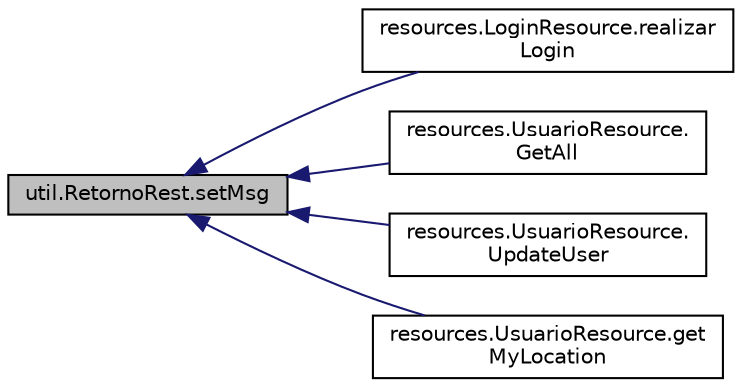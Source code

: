 digraph "util.RetornoRest.setMsg"
{
  edge [fontname="Helvetica",fontsize="10",labelfontname="Helvetica",labelfontsize="10"];
  node [fontname="Helvetica",fontsize="10",shape=record];
  rankdir="LR";
  Node7 [label="util.RetornoRest.setMsg",height=0.2,width=0.4,color="black", fillcolor="grey75", style="filled", fontcolor="black"];
  Node7 -> Node8 [dir="back",color="midnightblue",fontsize="10",style="solid",fontname="Helvetica"];
  Node8 [label="resources.LoginResource.realizar\lLogin",height=0.2,width=0.4,color="black", fillcolor="white", style="filled",URL="$classresources_1_1_login_resource.html#a2983ce3e2d7be8670effd487aaeb8907"];
  Node7 -> Node9 [dir="back",color="midnightblue",fontsize="10",style="solid",fontname="Helvetica"];
  Node9 [label="resources.UsuarioResource.\lGetAll",height=0.2,width=0.4,color="black", fillcolor="white", style="filled",URL="$classresources_1_1_usuario_resource.html#a921e30b0f3a658c9d32168afcb6cbf76"];
  Node7 -> Node10 [dir="back",color="midnightblue",fontsize="10",style="solid",fontname="Helvetica"];
  Node10 [label="resources.UsuarioResource.\lUpdateUser",height=0.2,width=0.4,color="black", fillcolor="white", style="filled",URL="$classresources_1_1_usuario_resource.html#ac69671fef719260645b8b70a656f5ebf"];
  Node7 -> Node11 [dir="back",color="midnightblue",fontsize="10",style="solid",fontname="Helvetica"];
  Node11 [label="resources.UsuarioResource.get\lMyLocation",height=0.2,width=0.4,color="black", fillcolor="white", style="filled",URL="$classresources_1_1_usuario_resource.html#abb4d2cd5e8c87d1bfe9216a8836be338"];
}
